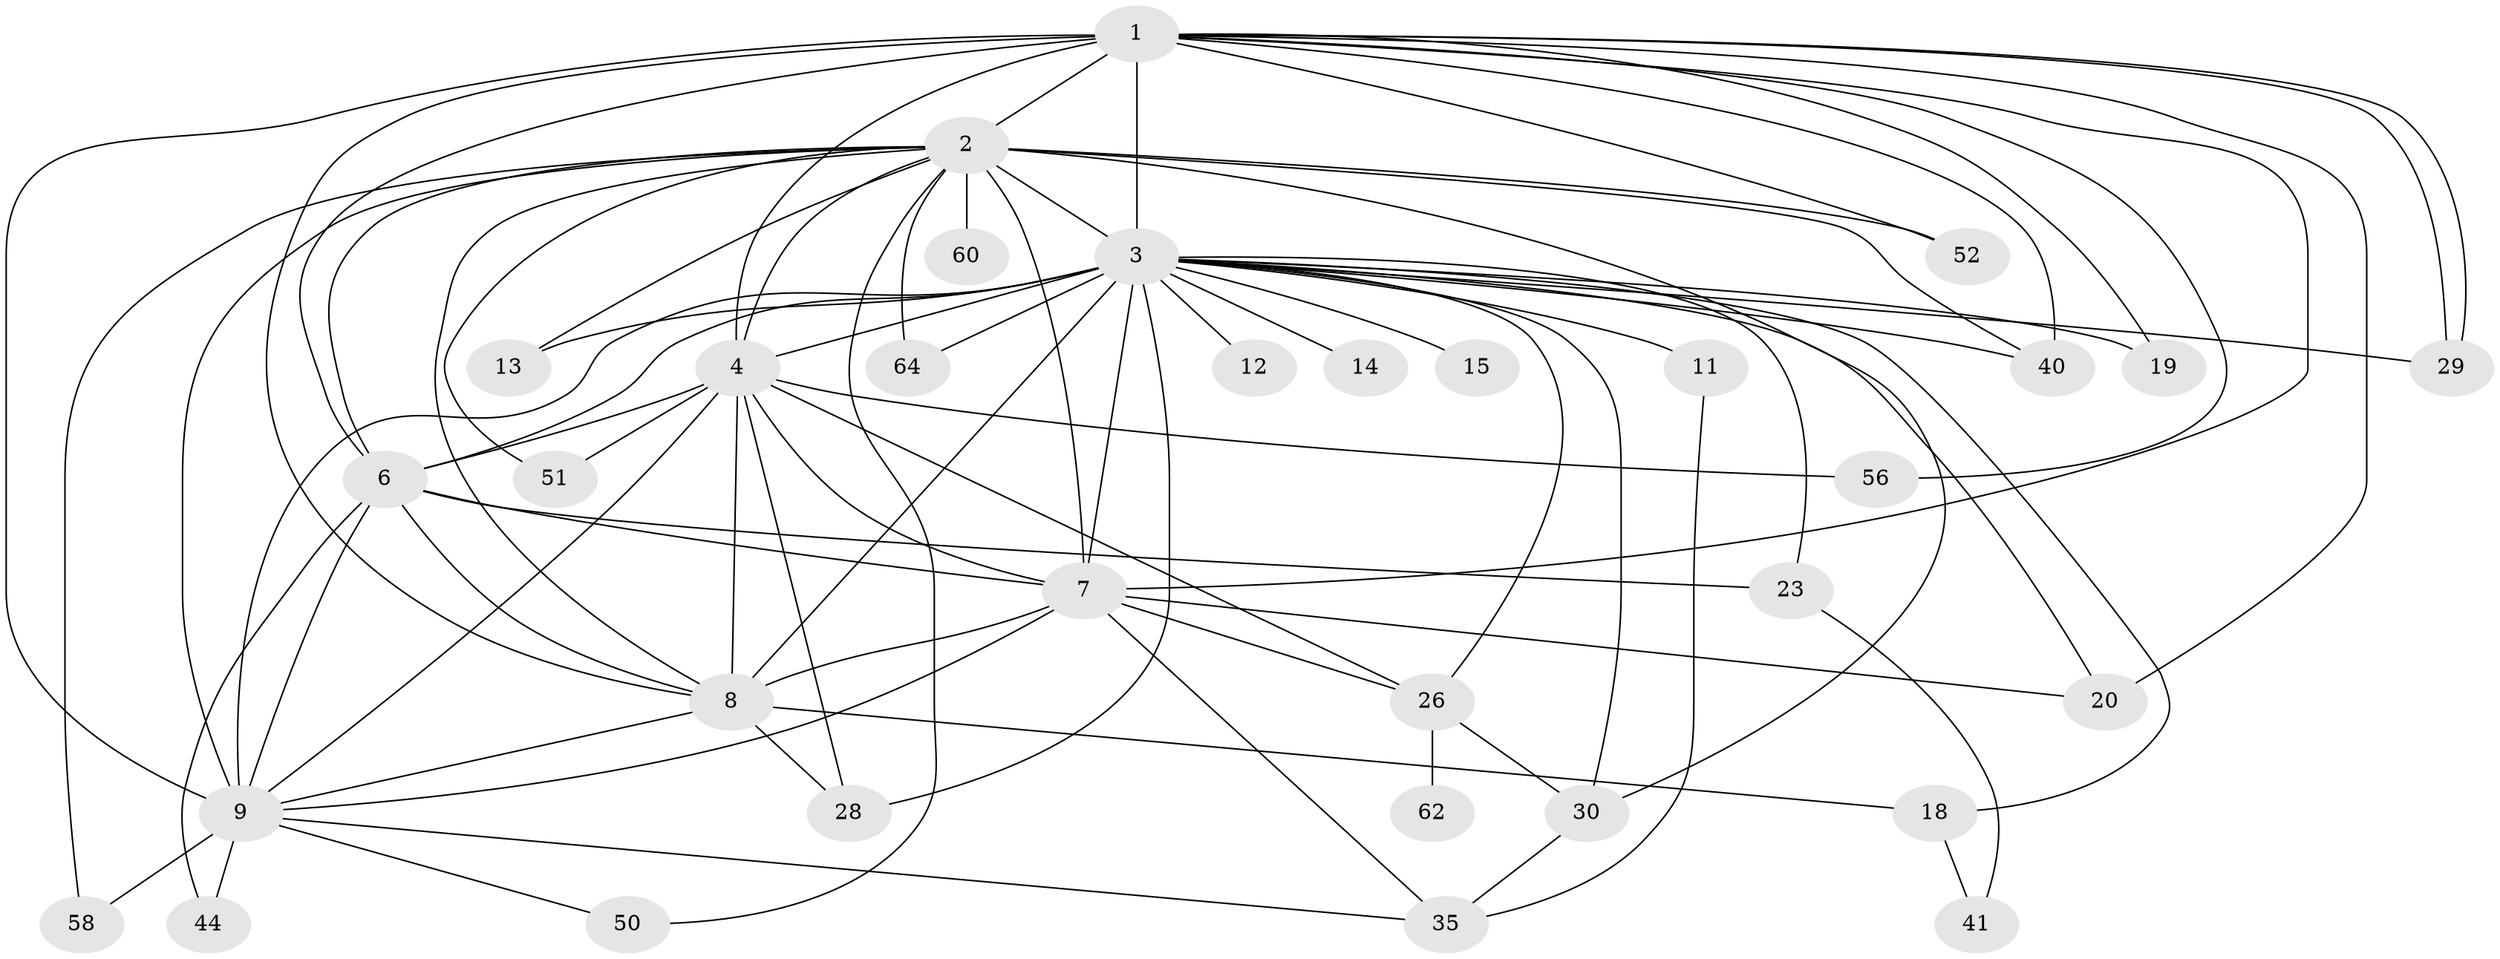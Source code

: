 // original degree distribution, {23: 0.015151515151515152, 18: 0.015151515151515152, 17: 0.030303030303030304, 14: 0.015151515151515152, 25: 0.015151515151515152, 16: 0.015151515151515152, 13: 0.030303030303030304, 15: 0.015151515151515152, 3: 0.18181818181818182, 2: 0.5454545454545454, 4: 0.07575757575757576, 5: 0.045454545454545456}
// Generated by graph-tools (version 1.1) at 2025/14/03/09/25 04:14:16]
// undirected, 33 vertices, 80 edges
graph export_dot {
graph [start="1"]
  node [color=gray90,style=filled];
  1;
  2 [super="+46"];
  3 [super="+5"];
  4 [super="+36"];
  6 [super="+21+42"];
  7;
  8 [super="+53+27+22"];
  9;
  11 [super="+37"];
  12;
  13;
  14;
  15;
  18;
  19;
  20 [super="+47"];
  23 [super="+48+25"];
  26 [super="+43"];
  28;
  29 [super="+32"];
  30;
  35 [super="+59"];
  40;
  41;
  44;
  50;
  51;
  52;
  56;
  58;
  60;
  62;
  64;
  1 -- 2;
  1 -- 3 [weight=9];
  1 -- 4;
  1 -- 6 [weight=2];
  1 -- 7;
  1 -- 8;
  1 -- 9;
  1 -- 19;
  1 -- 29;
  1 -- 29;
  1 -- 40;
  1 -- 52;
  1 -- 56;
  1 -- 20;
  2 -- 3 [weight=4];
  2 -- 4;
  2 -- 6;
  2 -- 7;
  2 -- 8;
  2 -- 9;
  2 -- 13;
  2 -- 30;
  2 -- 50;
  2 -- 52;
  2 -- 58;
  2 -- 60 [weight=2];
  2 -- 64;
  2 -- 40;
  2 -- 51;
  3 -- 4 [weight=4];
  3 -- 6 [weight=6];
  3 -- 7 [weight=3];
  3 -- 8 [weight=8];
  3 -- 9 [weight=3];
  3 -- 12 [weight=3];
  3 -- 14 [weight=2];
  3 -- 15 [weight=2];
  3 -- 19;
  3 -- 23 [weight=2];
  3 -- 40;
  3 -- 64;
  3 -- 11 [weight=2];
  3 -- 13;
  3 -- 18;
  3 -- 20;
  3 -- 26;
  3 -- 28;
  3 -- 29;
  3 -- 30;
  4 -- 6;
  4 -- 7;
  4 -- 8;
  4 -- 9;
  4 -- 26;
  4 -- 28;
  4 -- 51;
  4 -- 56;
  6 -- 7;
  6 -- 8;
  6 -- 9;
  6 -- 23 [weight=2];
  6 -- 44;
  7 -- 8 [weight=2];
  7 -- 9;
  7 -- 20;
  7 -- 26;
  7 -- 35;
  8 -- 9;
  8 -- 18;
  8 -- 28;
  9 -- 44;
  9 -- 50;
  9 -- 58;
  9 -- 35;
  11 -- 35;
  18 -- 41;
  23 -- 41;
  26 -- 62;
  26 -- 30;
  30 -- 35;
}
